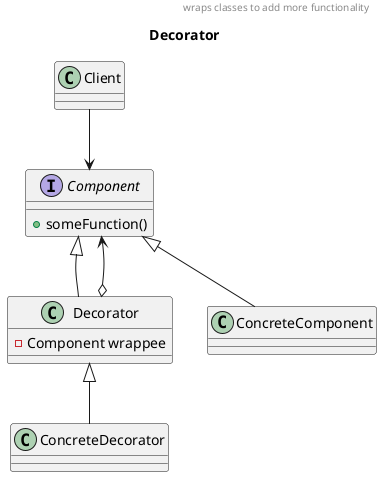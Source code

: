 @startuml
title Decorator
header wraps classes to add more functionality
interface Component {
+ someFunction()
}

class Decorator {
- Component wrappee
}




Client --> Component

Decorator <|-- ConcreteDecorator
Decorator o--> Component
Component <|-- ConcreteComponent
Component <|-- Decorator

@enduml